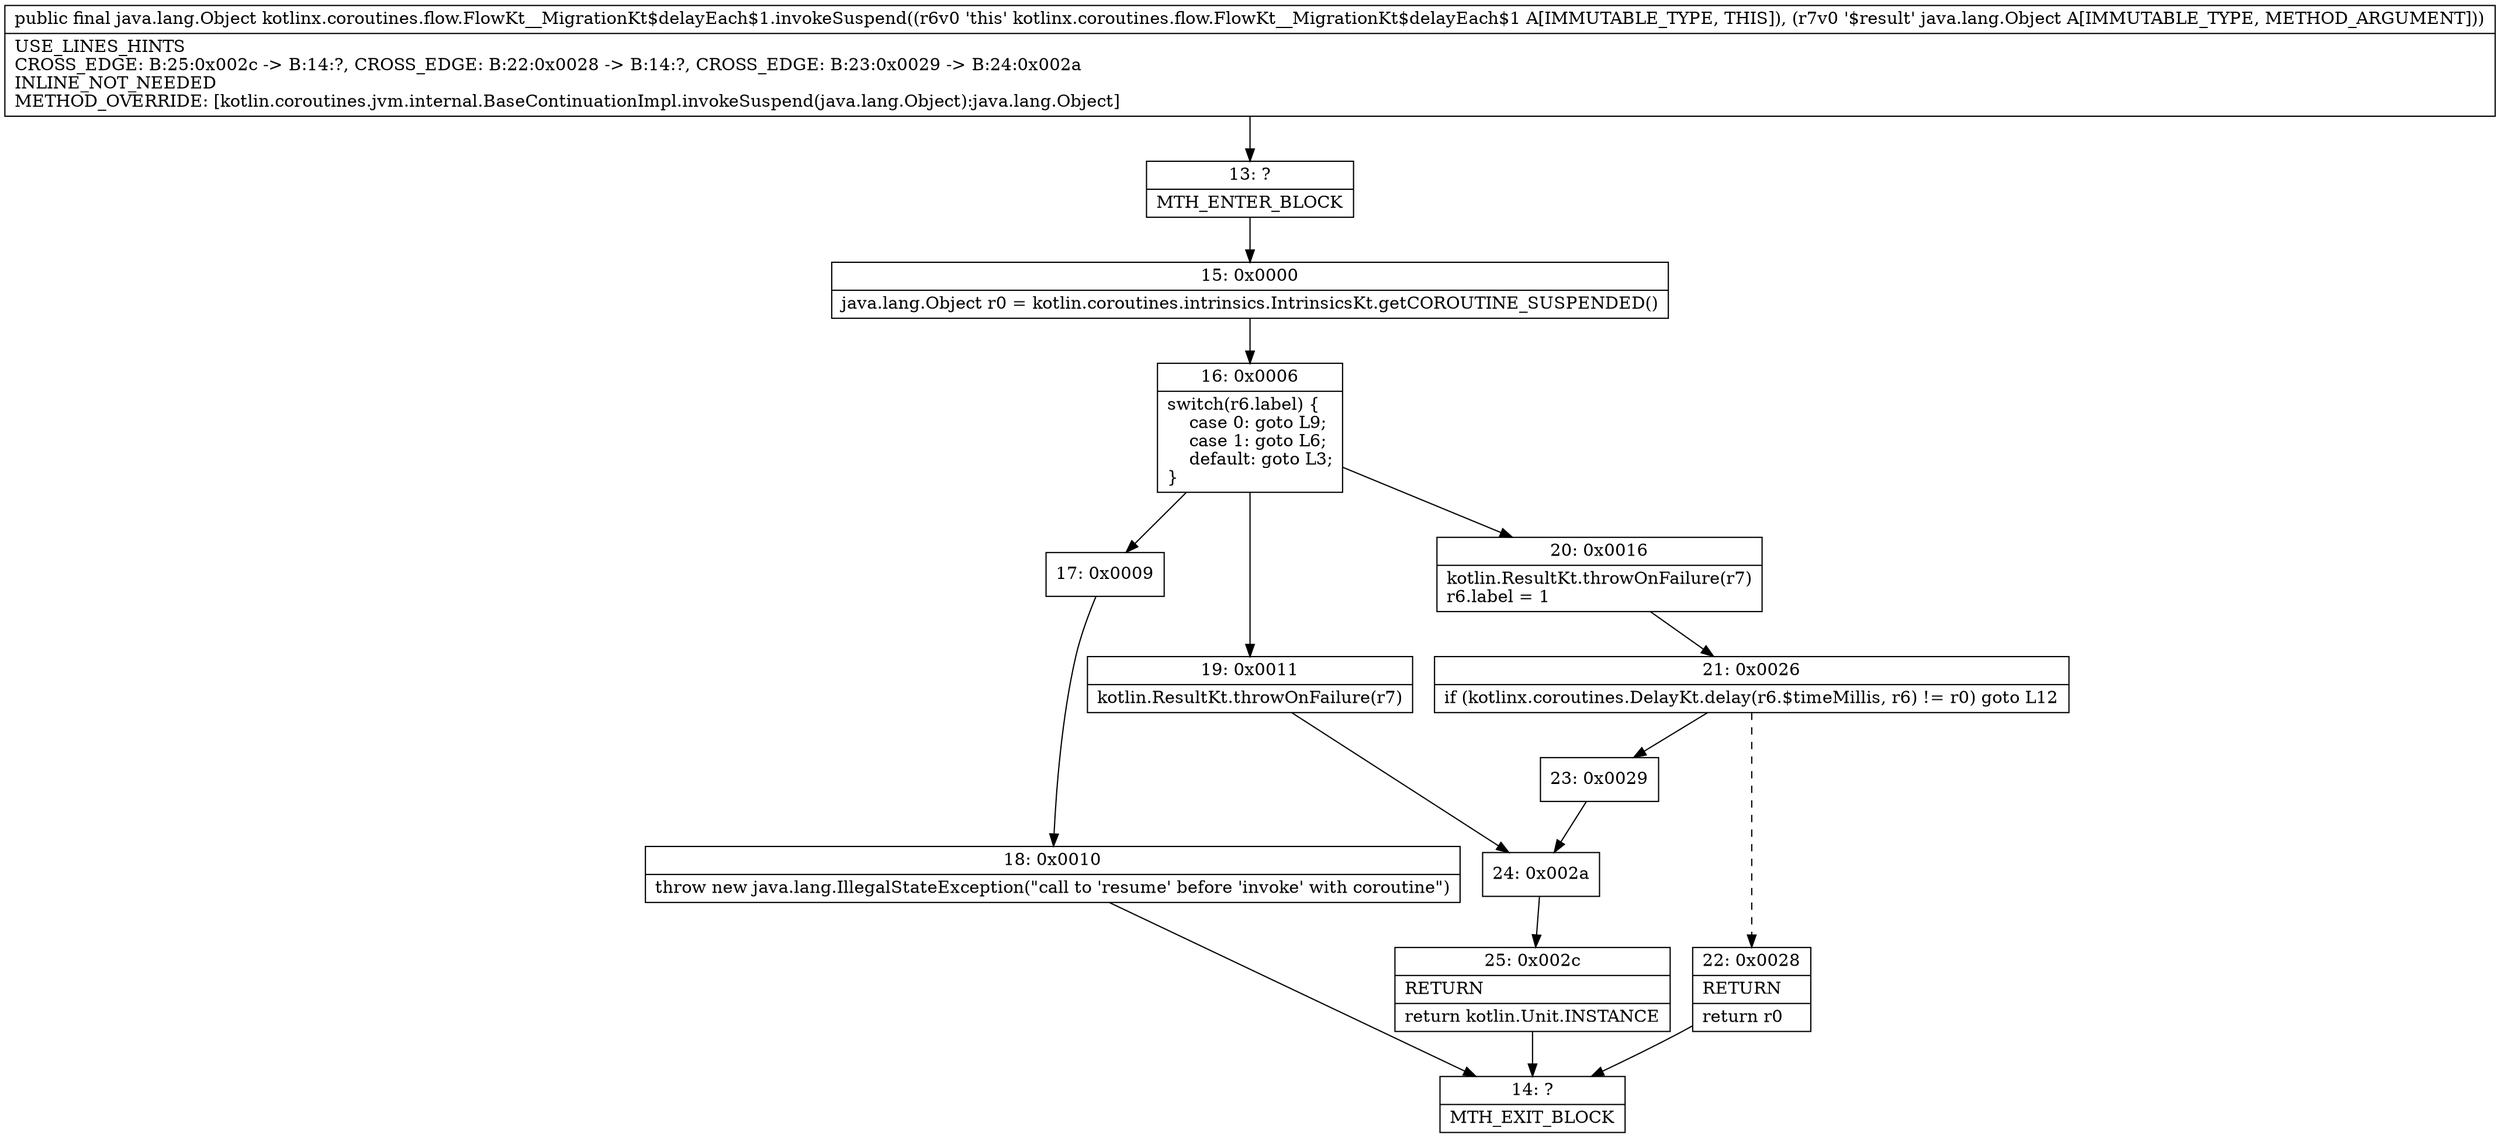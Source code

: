 digraph "CFG forkotlinx.coroutines.flow.FlowKt__MigrationKt$delayEach$1.invokeSuspend(Ljava\/lang\/Object;)Ljava\/lang\/Object;" {
Node_13 [shape=record,label="{13\:\ ?|MTH_ENTER_BLOCK\l}"];
Node_15 [shape=record,label="{15\:\ 0x0000|java.lang.Object r0 = kotlin.coroutines.intrinsics.IntrinsicsKt.getCOROUTINE_SUSPENDED()\l}"];
Node_16 [shape=record,label="{16\:\ 0x0006|switch(r6.label) \{\l    case 0: goto L9;\l    case 1: goto L6;\l    default: goto L3;\l\}\l}"];
Node_17 [shape=record,label="{17\:\ 0x0009}"];
Node_18 [shape=record,label="{18\:\ 0x0010|throw new java.lang.IllegalStateException(\"call to 'resume' before 'invoke' with coroutine\")\l}"];
Node_14 [shape=record,label="{14\:\ ?|MTH_EXIT_BLOCK\l}"];
Node_19 [shape=record,label="{19\:\ 0x0011|kotlin.ResultKt.throwOnFailure(r7)\l}"];
Node_24 [shape=record,label="{24\:\ 0x002a}"];
Node_25 [shape=record,label="{25\:\ 0x002c|RETURN\l|return kotlin.Unit.INSTANCE\l}"];
Node_20 [shape=record,label="{20\:\ 0x0016|kotlin.ResultKt.throwOnFailure(r7)\lr6.label = 1\l}"];
Node_21 [shape=record,label="{21\:\ 0x0026|if (kotlinx.coroutines.DelayKt.delay(r6.$timeMillis, r6) != r0) goto L12\l}"];
Node_22 [shape=record,label="{22\:\ 0x0028|RETURN\l|return r0\l}"];
Node_23 [shape=record,label="{23\:\ 0x0029}"];
MethodNode[shape=record,label="{public final java.lang.Object kotlinx.coroutines.flow.FlowKt__MigrationKt$delayEach$1.invokeSuspend((r6v0 'this' kotlinx.coroutines.flow.FlowKt__MigrationKt$delayEach$1 A[IMMUTABLE_TYPE, THIS]), (r7v0 '$result' java.lang.Object A[IMMUTABLE_TYPE, METHOD_ARGUMENT]))  | USE_LINES_HINTS\lCROSS_EDGE: B:25:0x002c \-\> B:14:?, CROSS_EDGE: B:22:0x0028 \-\> B:14:?, CROSS_EDGE: B:23:0x0029 \-\> B:24:0x002a\lINLINE_NOT_NEEDED\lMETHOD_OVERRIDE: [kotlin.coroutines.jvm.internal.BaseContinuationImpl.invokeSuspend(java.lang.Object):java.lang.Object]\l}"];
MethodNode -> Node_13;Node_13 -> Node_15;
Node_15 -> Node_16;
Node_16 -> Node_17;
Node_16 -> Node_19;
Node_16 -> Node_20;
Node_17 -> Node_18;
Node_18 -> Node_14;
Node_19 -> Node_24;
Node_24 -> Node_25;
Node_25 -> Node_14;
Node_20 -> Node_21;
Node_21 -> Node_22[style=dashed];
Node_21 -> Node_23;
Node_22 -> Node_14;
Node_23 -> Node_24;
}

